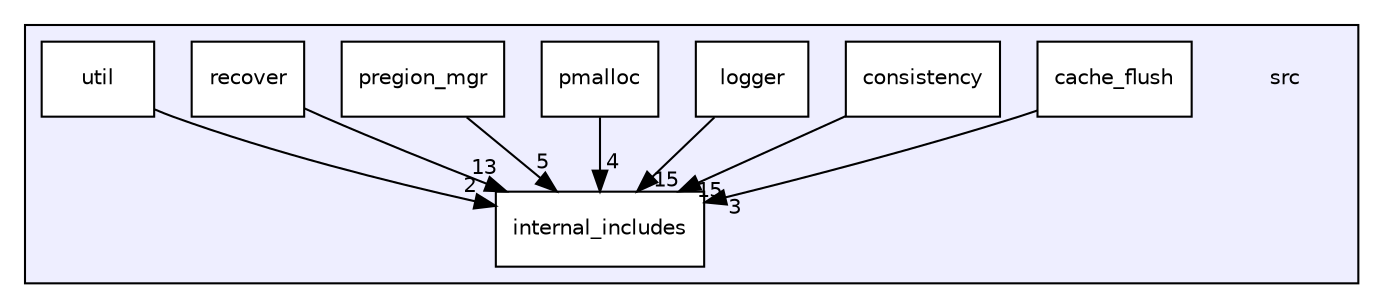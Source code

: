 digraph "src" {
  compound=true
  node [ fontsize="10", fontname="Helvetica"];
  edge [ labelfontsize="10", labelfontname="Helvetica"];
  subgraph clusterdir_68267d1309a1af8e8297ef4c3efbcdba {
    graph [ bgcolor="#eeeeff", pencolor="black", label="" URL="dir_68267d1309a1af8e8297ef4c3efbcdba.html"];
    dir_68267d1309a1af8e8297ef4c3efbcdba [shape=plaintext label="src"];
    dir_fefc087e82757eaf88f348764898725c [shape=box label="cache_flush" color="black" fillcolor="white" style="filled" URL="dir_fefc087e82757eaf88f348764898725c.html"];
    dir_ef0a5e869601f7aa1c706357ee37c685 [shape=box label="consistency" color="black" fillcolor="white" style="filled" URL="dir_ef0a5e869601f7aa1c706357ee37c685.html"];
    dir_2172085e7141dfb2a1a9549dec600e64 [shape=box label="internal_includes" color="black" fillcolor="white" style="filled" URL="dir_2172085e7141dfb2a1a9549dec600e64.html"];
    dir_ffde1fbcaa8d6b0d34e29c3bddf7a801 [shape=box label="logger" color="black" fillcolor="white" style="filled" URL="dir_ffde1fbcaa8d6b0d34e29c3bddf7a801.html"];
    dir_10db1f3c87582b988930f3d1a3a102a0 [shape=box label="pmalloc" color="black" fillcolor="white" style="filled" URL="dir_10db1f3c87582b988930f3d1a3a102a0.html"];
    dir_6410d95d1dc0cfc4db344ef79b02b8be [shape=box label="pregion_mgr" color="black" fillcolor="white" style="filled" URL="dir_6410d95d1dc0cfc4db344ef79b02b8be.html"];
    dir_9c6adfedc9668afdeda0b83e21150145 [shape=box label="recover" color="black" fillcolor="white" style="filled" URL="dir_9c6adfedc9668afdeda0b83e21150145.html"];
    dir_b7878ad5ecbf2506f4125b9d34c97e45 [shape=box label="util" color="black" fillcolor="white" style="filled" URL="dir_b7878ad5ecbf2506f4125b9d34c97e45.html"];
  }
  dir_6410d95d1dc0cfc4db344ef79b02b8be->dir_2172085e7141dfb2a1a9549dec600e64 [headlabel="5", labeldistance=1.5 headhref="dir_000015_000012.html"];
  dir_b7878ad5ecbf2506f4125b9d34c97e45->dir_2172085e7141dfb2a1a9549dec600e64 [headlabel="2", labeldistance=1.5 headhref="dir_000017_000012.html"];
  dir_ef0a5e869601f7aa1c706357ee37c685->dir_2172085e7141dfb2a1a9549dec600e64 [headlabel="15", labeldistance=1.5 headhref="dir_000011_000012.html"];
  dir_ffde1fbcaa8d6b0d34e29c3bddf7a801->dir_2172085e7141dfb2a1a9549dec600e64 [headlabel="15", labeldistance=1.5 headhref="dir_000013_000012.html"];
  dir_10db1f3c87582b988930f3d1a3a102a0->dir_2172085e7141dfb2a1a9549dec600e64 [headlabel="4", labeldistance=1.5 headhref="dir_000014_000012.html"];
  dir_9c6adfedc9668afdeda0b83e21150145->dir_2172085e7141dfb2a1a9549dec600e64 [headlabel="13", labeldistance=1.5 headhref="dir_000016_000012.html"];
  dir_fefc087e82757eaf88f348764898725c->dir_2172085e7141dfb2a1a9549dec600e64 [headlabel="3", labeldistance=1.5 headhref="dir_000010_000012.html"];
}
